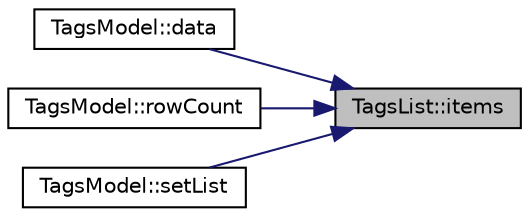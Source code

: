 digraph "TagsList::items"
{
 // INTERACTIVE_SVG=YES
 // LATEX_PDF_SIZE
  edge [fontname="Helvetica",fontsize="10",labelfontname="Helvetica",labelfontsize="10"];
  node [fontname="Helvetica",fontsize="10",shape=record];
  rankdir="RL";
  Node51 [label="TagsList::items",height=0.2,width=0.4,color="black", fillcolor="grey75", style="filled", fontcolor="black",tooltip=" "];
  Node51 -> Node52 [dir="back",color="midnightblue",fontsize="10",style="solid",fontname="Helvetica"];
  Node52 [label="TagsModel::data",height=0.2,width=0.4,color="black", fillcolor="white", style="filled",URL="$class_tags_model.html#a4aee469f1d61f72003316bfc9b75a4ff",tooltip=" "];
  Node51 -> Node53 [dir="back",color="midnightblue",fontsize="10",style="solid",fontname="Helvetica"];
  Node53 [label="TagsModel::rowCount",height=0.2,width=0.4,color="black", fillcolor="white", style="filled",URL="$class_tags_model.html#a689a1081b579931e30d4eb6191ccccd5",tooltip=" "];
  Node51 -> Node54 [dir="back",color="midnightblue",fontsize="10",style="solid",fontname="Helvetica"];
  Node54 [label="TagsModel::setList",height=0.2,width=0.4,color="black", fillcolor="white", style="filled",URL="$class_tags_model.html#a6747662950cb1a3d5286417869b57aaa",tooltip=" "];
}

